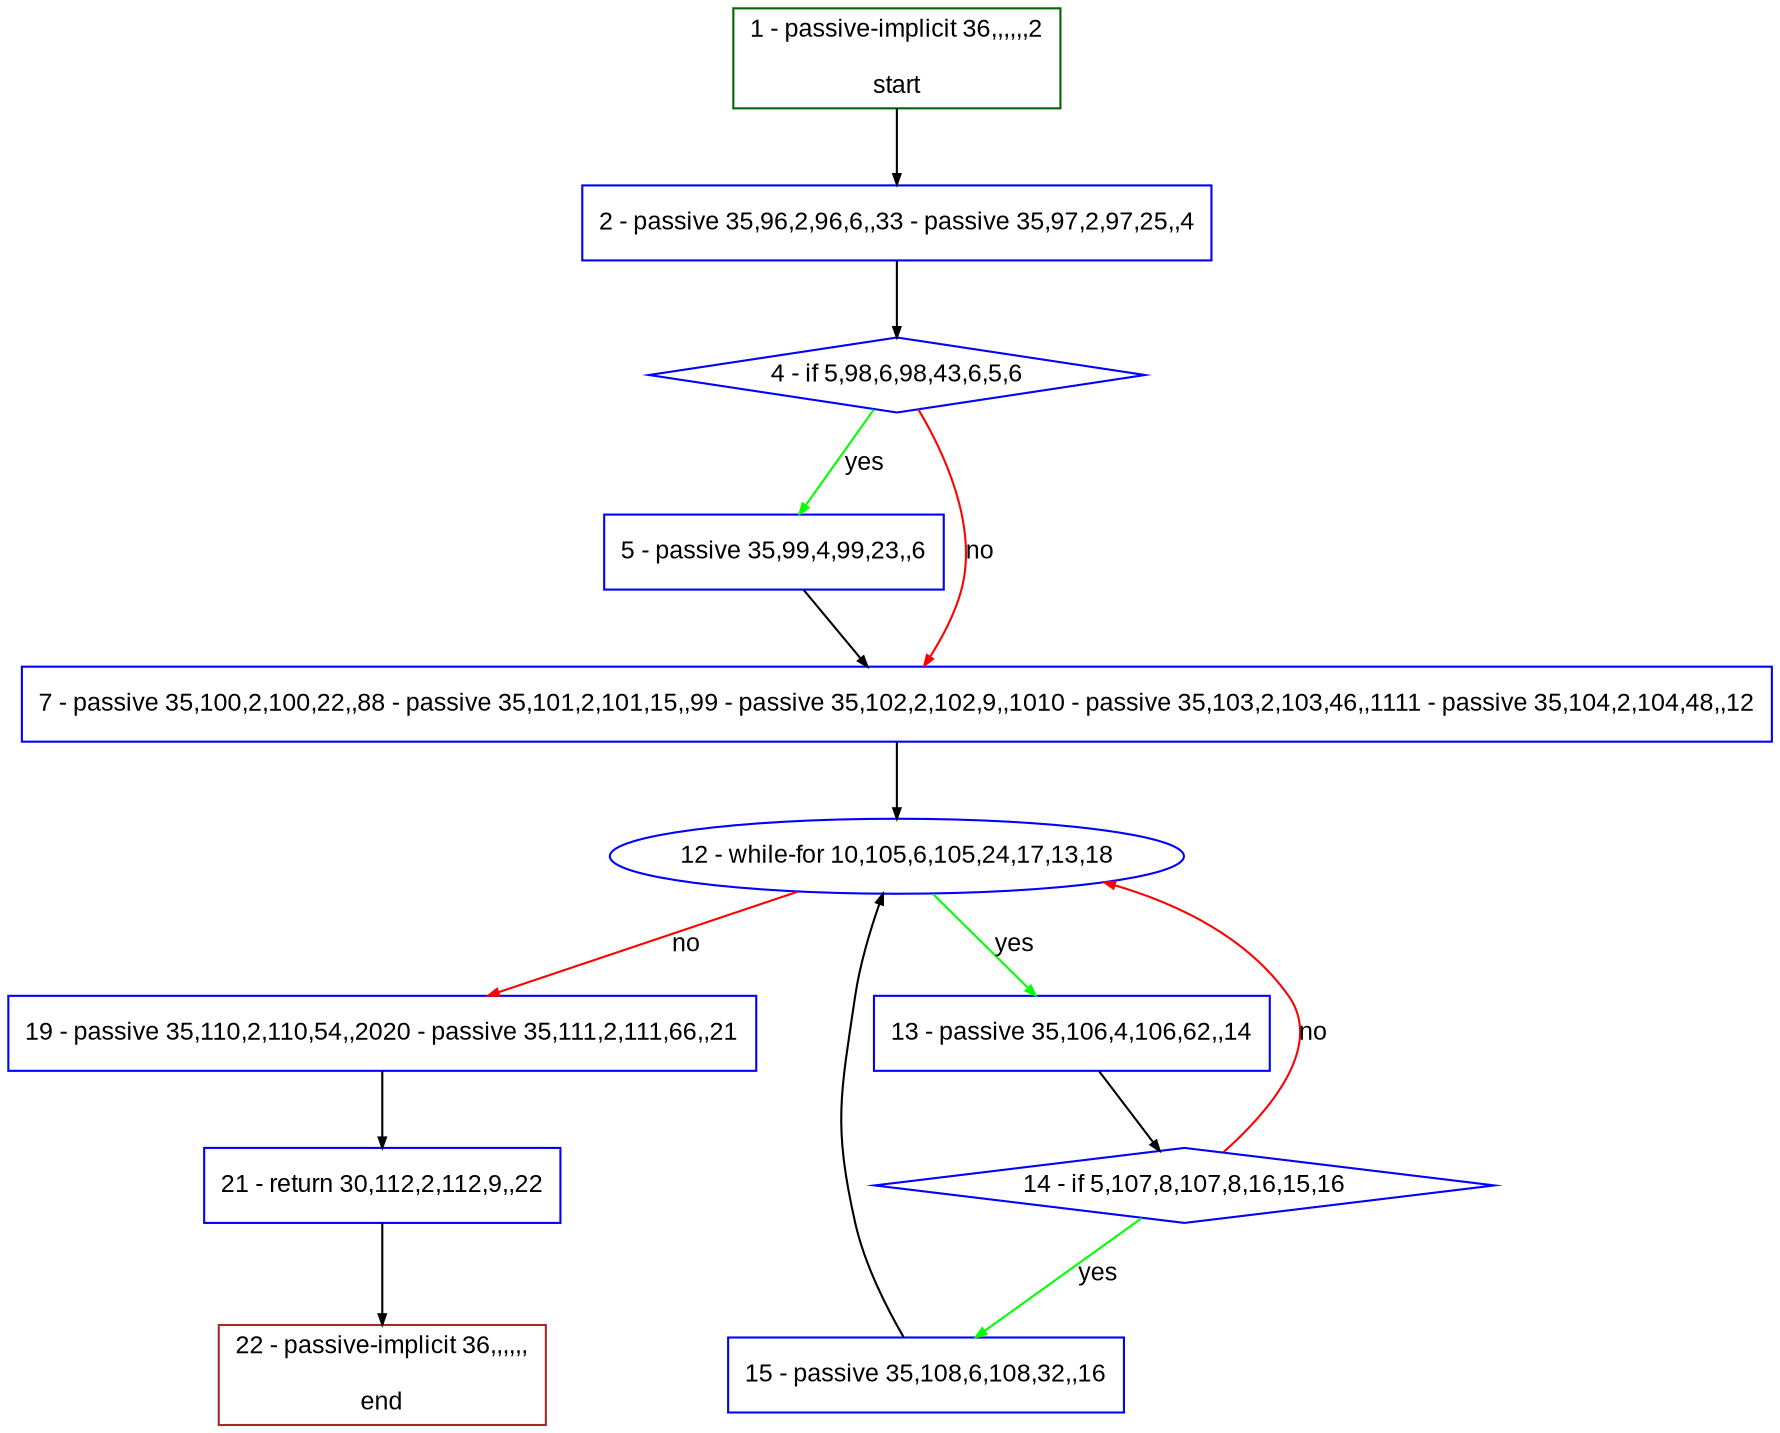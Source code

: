 digraph "" {
  graph [pack="true", label="", fontsize="12", packmode="clust", fontname="Arial", fillcolor="#FFFFCC", bgcolor="white", style="rounded,filled", compound="true"];
  node [node_initialized="no", label="", color="grey", fontsize="12", fillcolor="white", fontname="Arial", style="filled", shape="rectangle", compound="true", fixedsize="false"];
  edge [fontcolor="black", arrowhead="normal", arrowtail="none", arrowsize="0.5", ltail="", label="", color="black", fontsize="12", lhead="", fontname="Arial", dir="forward", compound="true"];
  __N1 [label="2 - passive 35,96,2,96,6,,33 - passive 35,97,2,97,25,,4", color="#0000ff", fillcolor="#ffffff", style="filled", shape="box"];
  __N2 [label="1 - passive-implicit 36,,,,,,2\n\nstart", color="#006400", fillcolor="#ffffff", style="filled", shape="box"];
  __N3 [label="4 - if 5,98,6,98,43,6,5,6", color="#0000ff", fillcolor="#ffffff", style="filled", shape="diamond"];
  __N4 [label="5 - passive 35,99,4,99,23,,6", color="#0000ff", fillcolor="#ffffff", style="filled", shape="box"];
  __N5 [label="7 - passive 35,100,2,100,22,,88 - passive 35,101,2,101,15,,99 - passive 35,102,2,102,9,,1010 - passive 35,103,2,103,46,,1111 - passive 35,104,2,104,48,,12", color="#0000ff", fillcolor="#ffffff", style="filled", shape="box"];
  __N6 [label="12 - while-for 10,105,6,105,24,17,13,18", color="#0000ff", fillcolor="#ffffff", style="filled", shape="oval"];
  __N7 [label="13 - passive 35,106,4,106,62,,14", color="#0000ff", fillcolor="#ffffff", style="filled", shape="box"];
  __N8 [label="19 - passive 35,110,2,110,54,,2020 - passive 35,111,2,111,66,,21", color="#0000ff", fillcolor="#ffffff", style="filled", shape="box"];
  __N9 [label="14 - if 5,107,8,107,8,16,15,16", color="#0000ff", fillcolor="#ffffff", style="filled", shape="diamond"];
  __N10 [label="15 - passive 35,108,6,108,32,,16", color="#0000ff", fillcolor="#ffffff", style="filled", shape="box"];
  __N11 [label="21 - return 30,112,2,112,9,,22", color="#0000ff", fillcolor="#ffffff", style="filled", shape="box"];
  __N12 [label="22 - passive-implicit 36,,,,,,\n\nend", color="#a52a2a", fillcolor="#ffffff", style="filled", shape="box"];
  __N2 -> __N1 [arrowhead="normal", arrowtail="none", color="#000000", label="", dir="forward"];
  __N1 -> __N3 [arrowhead="normal", arrowtail="none", color="#000000", label="", dir="forward"];
  __N3 -> __N4 [arrowhead="normal", arrowtail="none", color="#00ff00", label="yes", dir="forward"];
  __N3 -> __N5 [arrowhead="normal", arrowtail="none", color="#ff0000", label="no", dir="forward"];
  __N4 -> __N5 [arrowhead="normal", arrowtail="none", color="#000000", label="", dir="forward"];
  __N5 -> __N6 [arrowhead="normal", arrowtail="none", color="#000000", label="", dir="forward"];
  __N6 -> __N7 [arrowhead="normal", arrowtail="none", color="#00ff00", label="yes", dir="forward"];
  __N6 -> __N8 [arrowhead="normal", arrowtail="none", color="#ff0000", label="no", dir="forward"];
  __N7 -> __N9 [arrowhead="normal", arrowtail="none", color="#000000", label="", dir="forward"];
  __N9 -> __N6 [arrowhead="normal", arrowtail="none", color="#ff0000", label="no", dir="forward"];
  __N9 -> __N10 [arrowhead="normal", arrowtail="none", color="#00ff00", label="yes", dir="forward"];
  __N10 -> __N6 [arrowhead="normal", arrowtail="none", color="#000000", label="", dir="forward"];
  __N8 -> __N11 [arrowhead="normal", arrowtail="none", color="#000000", label="", dir="forward"];
  __N11 -> __N12 [arrowhead="normal", arrowtail="none", color="#000000", label="", dir="forward"];
}
